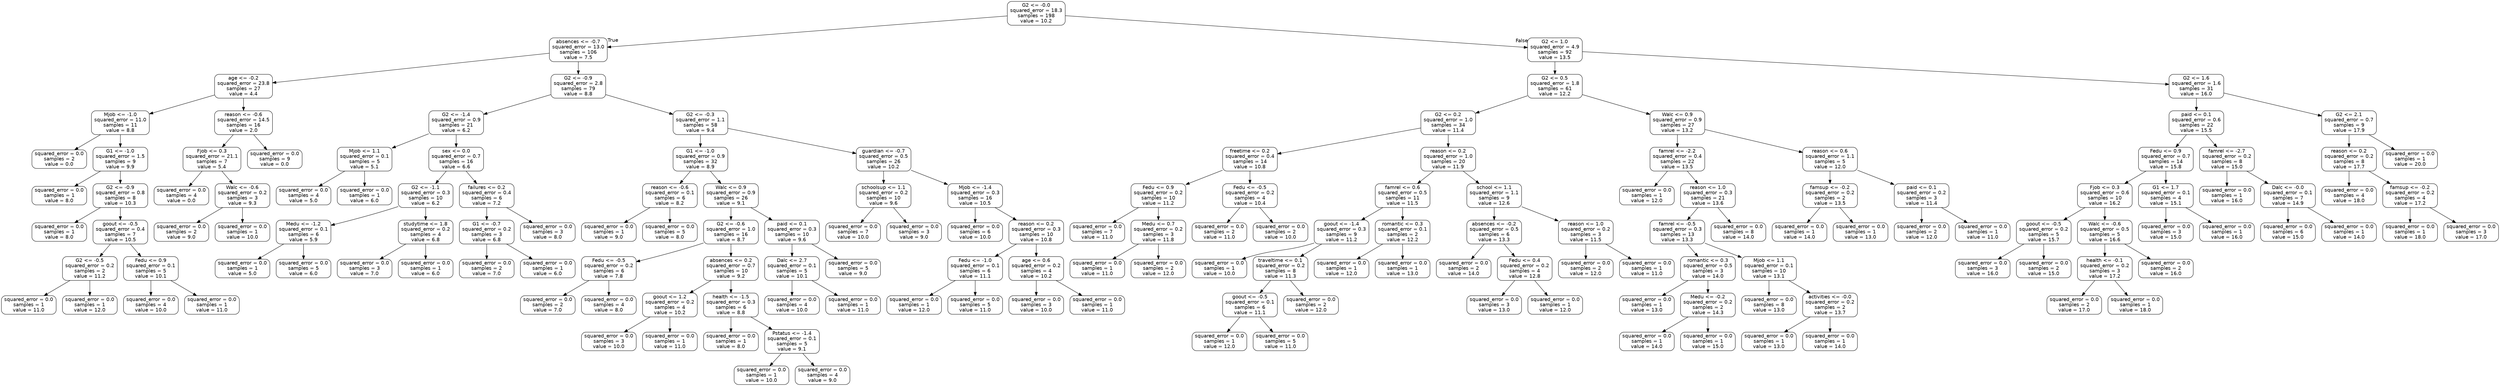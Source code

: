 digraph Tree {
node [shape=box, style="rounded", color="black", fontname="helvetica"] ;
edge [fontname="helvetica"] ;
0 [label="G2 <= -0.0\nsquared_error = 18.3\nsamples = 198\nvalue = 10.2"] ;
1 [label="absences <= -0.7\nsquared_error = 13.0\nsamples = 106\nvalue = 7.5"] ;
0 -> 1 [labeldistance=2.5, labelangle=45, headlabel="True"] ;
2 [label="age <= -0.2\nsquared_error = 23.8\nsamples = 27\nvalue = 4.4"] ;
1 -> 2 ;
3 [label="Mjob <= -1.0\nsquared_error = 11.0\nsamples = 11\nvalue = 8.8"] ;
2 -> 3 ;
4 [label="squared_error = 0.0\nsamples = 2\nvalue = 0.0"] ;
3 -> 4 ;
5 [label="G1 <= -1.0\nsquared_error = 1.5\nsamples = 9\nvalue = 9.9"] ;
3 -> 5 ;
6 [label="squared_error = 0.0\nsamples = 1\nvalue = 8.0"] ;
5 -> 6 ;
7 [label="G2 <= -0.9\nsquared_error = 0.8\nsamples = 8\nvalue = 10.3"] ;
5 -> 7 ;
8 [label="squared_error = 0.0\nsamples = 1\nvalue = 8.0"] ;
7 -> 8 ;
9 [label="goout <= -0.5\nsquared_error = 0.4\nsamples = 7\nvalue = 10.5"] ;
7 -> 9 ;
10 [label="G2 <= -0.5\nsquared_error = 0.2\nsamples = 2\nvalue = 11.2"] ;
9 -> 10 ;
11 [label="squared_error = 0.0\nsamples = 1\nvalue = 11.0"] ;
10 -> 11 ;
12 [label="squared_error = 0.0\nsamples = 1\nvalue = 12.0"] ;
10 -> 12 ;
13 [label="Fedu <= 0.9\nsquared_error = 0.1\nsamples = 5\nvalue = 10.1"] ;
9 -> 13 ;
14 [label="squared_error = 0.0\nsamples = 4\nvalue = 10.0"] ;
13 -> 14 ;
15 [label="squared_error = 0.0\nsamples = 1\nvalue = 11.0"] ;
13 -> 15 ;
16 [label="reason <= -0.6\nsquared_error = 14.5\nsamples = 16\nvalue = 2.0"] ;
2 -> 16 ;
17 [label="Fjob <= 0.3\nsquared_error = 21.1\nsamples = 7\nvalue = 5.4"] ;
16 -> 17 ;
18 [label="squared_error = 0.0\nsamples = 4\nvalue = 0.0"] ;
17 -> 18 ;
19 [label="Walc <= -0.6\nsquared_error = 0.2\nsamples = 3\nvalue = 9.3"] ;
17 -> 19 ;
20 [label="squared_error = 0.0\nsamples = 2\nvalue = 9.0"] ;
19 -> 20 ;
21 [label="squared_error = 0.0\nsamples = 1\nvalue = 10.0"] ;
19 -> 21 ;
22 [label="squared_error = 0.0\nsamples = 9\nvalue = 0.0"] ;
16 -> 22 ;
23 [label="G2 <= -0.9\nsquared_error = 2.8\nsamples = 79\nvalue = 8.8"] ;
1 -> 23 ;
24 [label="G2 <= -1.4\nsquared_error = 0.9\nsamples = 21\nvalue = 6.2"] ;
23 -> 24 ;
25 [label="Mjob <= 1.1\nsquared_error = 0.1\nsamples = 5\nvalue = 5.1"] ;
24 -> 25 ;
26 [label="squared_error = 0.0\nsamples = 4\nvalue = 5.0"] ;
25 -> 26 ;
27 [label="squared_error = 0.0\nsamples = 1\nvalue = 6.0"] ;
25 -> 27 ;
28 [label="sex <= 0.0\nsquared_error = 0.7\nsamples = 16\nvalue = 6.6"] ;
24 -> 28 ;
29 [label="G2 <= -1.1\nsquared_error = 0.3\nsamples = 10\nvalue = 6.2"] ;
28 -> 29 ;
30 [label="Medu <= -1.2\nsquared_error = 0.1\nsamples = 6\nvalue = 5.9"] ;
29 -> 30 ;
31 [label="squared_error = 0.0\nsamples = 1\nvalue = 5.0"] ;
30 -> 31 ;
32 [label="squared_error = 0.0\nsamples = 5\nvalue = 6.0"] ;
30 -> 32 ;
33 [label="studytime <= 1.8\nsquared_error = 0.2\nsamples = 4\nvalue = 6.8"] ;
29 -> 33 ;
34 [label="squared_error = 0.0\nsamples = 3\nvalue = 7.0"] ;
33 -> 34 ;
35 [label="squared_error = 0.0\nsamples = 1\nvalue = 6.0"] ;
33 -> 35 ;
36 [label="failures <= 0.2\nsquared_error = 0.4\nsamples = 6\nvalue = 7.2"] ;
28 -> 36 ;
37 [label="G1 <= -0.7\nsquared_error = 0.2\nsamples = 3\nvalue = 6.8"] ;
36 -> 37 ;
38 [label="squared_error = 0.0\nsamples = 2\nvalue = 7.0"] ;
37 -> 38 ;
39 [label="squared_error = 0.0\nsamples = 1\nvalue = 6.0"] ;
37 -> 39 ;
40 [label="squared_error = 0.0\nsamples = 3\nvalue = 8.0"] ;
36 -> 40 ;
41 [label="G2 <= -0.3\nsquared_error = 1.1\nsamples = 58\nvalue = 9.4"] ;
23 -> 41 ;
42 [label="G1 <= -1.0\nsquared_error = 0.9\nsamples = 32\nvalue = 8.9"] ;
41 -> 42 ;
43 [label="reason <= -0.6\nsquared_error = 0.1\nsamples = 6\nvalue = 8.2"] ;
42 -> 43 ;
44 [label="squared_error = 0.0\nsamples = 1\nvalue = 9.0"] ;
43 -> 44 ;
45 [label="squared_error = 0.0\nsamples = 5\nvalue = 8.0"] ;
43 -> 45 ;
46 [label="Walc <= 0.9\nsquared_error = 0.9\nsamples = 26\nvalue = 9.1"] ;
42 -> 46 ;
47 [label="G2 <= -0.6\nsquared_error = 1.0\nsamples = 16\nvalue = 8.7"] ;
46 -> 47 ;
48 [label="Fedu <= -0.5\nsquared_error = 0.2\nsamples = 6\nvalue = 7.8"] ;
47 -> 48 ;
49 [label="squared_error = 0.0\nsamples = 2\nvalue = 7.0"] ;
48 -> 49 ;
50 [label="squared_error = 0.0\nsamples = 4\nvalue = 8.0"] ;
48 -> 50 ;
51 [label="absences <= 0.2\nsquared_error = 0.7\nsamples = 10\nvalue = 9.2"] ;
47 -> 51 ;
52 [label="goout <= 1.2\nsquared_error = 0.2\nsamples = 4\nvalue = 10.2"] ;
51 -> 52 ;
53 [label="squared_error = 0.0\nsamples = 3\nvalue = 10.0"] ;
52 -> 53 ;
54 [label="squared_error = 0.0\nsamples = 1\nvalue = 11.0"] ;
52 -> 54 ;
55 [label="health <= -1.5\nsquared_error = 0.3\nsamples = 6\nvalue = 8.8"] ;
51 -> 55 ;
56 [label="squared_error = 0.0\nsamples = 1\nvalue = 8.0"] ;
55 -> 56 ;
57 [label="Pstatus <= -1.4\nsquared_error = 0.1\nsamples = 5\nvalue = 9.1"] ;
55 -> 57 ;
58 [label="squared_error = 0.0\nsamples = 1\nvalue = 10.0"] ;
57 -> 58 ;
59 [label="squared_error = 0.0\nsamples = 4\nvalue = 9.0"] ;
57 -> 59 ;
60 [label="paid <= 0.1\nsquared_error = 0.3\nsamples = 10\nvalue = 9.6"] ;
46 -> 60 ;
61 [label="Dalc <= 2.7\nsquared_error = 0.1\nsamples = 5\nvalue = 10.1"] ;
60 -> 61 ;
62 [label="squared_error = 0.0\nsamples = 4\nvalue = 10.0"] ;
61 -> 62 ;
63 [label="squared_error = 0.0\nsamples = 1\nvalue = 11.0"] ;
61 -> 63 ;
64 [label="squared_error = 0.0\nsamples = 5\nvalue = 9.0"] ;
60 -> 64 ;
65 [label="guardian <= -0.7\nsquared_error = 0.5\nsamples = 26\nvalue = 10.2"] ;
41 -> 65 ;
66 [label="schoolsup <= 1.1\nsquared_error = 0.2\nsamples = 10\nvalue = 9.6"] ;
65 -> 66 ;
67 [label="squared_error = 0.0\nsamples = 7\nvalue = 10.0"] ;
66 -> 67 ;
68 [label="squared_error = 0.0\nsamples = 3\nvalue = 9.0"] ;
66 -> 68 ;
69 [label="Mjob <= -1.4\nsquared_error = 0.3\nsamples = 16\nvalue = 10.5"] ;
65 -> 69 ;
70 [label="squared_error = 0.0\nsamples = 6\nvalue = 10.0"] ;
69 -> 70 ;
71 [label="reason <= 0.2\nsquared_error = 0.3\nsamples = 10\nvalue = 10.8"] ;
69 -> 71 ;
72 [label="Fedu <= -1.0\nsquared_error = 0.1\nsamples = 6\nvalue = 11.1"] ;
71 -> 72 ;
73 [label="squared_error = 0.0\nsamples = 1\nvalue = 12.0"] ;
72 -> 73 ;
74 [label="squared_error = 0.0\nsamples = 5\nvalue = 11.0"] ;
72 -> 74 ;
75 [label="age <= 0.6\nsquared_error = 0.2\nsamples = 4\nvalue = 10.2"] ;
71 -> 75 ;
76 [label="squared_error = 0.0\nsamples = 3\nvalue = 10.0"] ;
75 -> 76 ;
77 [label="squared_error = 0.0\nsamples = 1\nvalue = 11.0"] ;
75 -> 77 ;
78 [label="G2 <= 1.0\nsquared_error = 4.9\nsamples = 92\nvalue = 13.5"] ;
0 -> 78 [labeldistance=2.5, labelangle=-45, headlabel="False"] ;
79 [label="G2 <= 0.5\nsquared_error = 1.8\nsamples = 61\nvalue = 12.2"] ;
78 -> 79 ;
80 [label="G2 <= 0.2\nsquared_error = 1.0\nsamples = 34\nvalue = 11.4"] ;
79 -> 80 ;
81 [label="freetime <= 0.2\nsquared_error = 0.4\nsamples = 14\nvalue = 10.8"] ;
80 -> 81 ;
82 [label="Fedu <= 0.9\nsquared_error = 0.2\nsamples = 10\nvalue = 11.2"] ;
81 -> 82 ;
83 [label="squared_error = 0.0\nsamples = 7\nvalue = 11.0"] ;
82 -> 83 ;
84 [label="Medu <= 0.7\nsquared_error = 0.2\nsamples = 3\nvalue = 11.8"] ;
82 -> 84 ;
85 [label="squared_error = 0.0\nsamples = 1\nvalue = 11.0"] ;
84 -> 85 ;
86 [label="squared_error = 0.0\nsamples = 2\nvalue = 12.0"] ;
84 -> 86 ;
87 [label="Fedu <= -0.5\nsquared_error = 0.2\nsamples = 4\nvalue = 10.4"] ;
81 -> 87 ;
88 [label="squared_error = 0.0\nsamples = 2\nvalue = 11.0"] ;
87 -> 88 ;
89 [label="squared_error = 0.0\nsamples = 2\nvalue = 10.0"] ;
87 -> 89 ;
90 [label="reason <= 0.2\nsquared_error = 1.0\nsamples = 20\nvalue = 11.9"] ;
80 -> 90 ;
91 [label="famrel <= 0.6\nsquared_error = 0.5\nsamples = 11\nvalue = 11.5"] ;
90 -> 91 ;
92 [label="goout <= -1.4\nsquared_error = 0.3\nsamples = 9\nvalue = 11.2"] ;
91 -> 92 ;
93 [label="squared_error = 0.0\nsamples = 1\nvalue = 10.0"] ;
92 -> 93 ;
94 [label="traveltime <= 0.1\nsquared_error = 0.2\nsamples = 8\nvalue = 11.3"] ;
92 -> 94 ;
95 [label="goout <= -0.5\nsquared_error = 0.1\nsamples = 6\nvalue = 11.1"] ;
94 -> 95 ;
96 [label="squared_error = 0.0\nsamples = 1\nvalue = 12.0"] ;
95 -> 96 ;
97 [label="squared_error = 0.0\nsamples = 5\nvalue = 11.0"] ;
95 -> 97 ;
98 [label="squared_error = 0.0\nsamples = 2\nvalue = 12.0"] ;
94 -> 98 ;
99 [label="romantic <= 0.3\nsquared_error = 0.1\nsamples = 2\nvalue = 12.2"] ;
91 -> 99 ;
100 [label="squared_error = 0.0\nsamples = 1\nvalue = 12.0"] ;
99 -> 100 ;
101 [label="squared_error = 0.0\nsamples = 1\nvalue = 13.0"] ;
99 -> 101 ;
102 [label="school <= 1.1\nsquared_error = 1.1\nsamples = 9\nvalue = 12.6"] ;
90 -> 102 ;
103 [label="absences <= -0.2\nsquared_error = 0.5\nsamples = 6\nvalue = 13.3"] ;
102 -> 103 ;
104 [label="squared_error = 0.0\nsamples = 2\nvalue = 14.0"] ;
103 -> 104 ;
105 [label="Fedu <= 0.4\nsquared_error = 0.2\nsamples = 4\nvalue = 12.8"] ;
103 -> 105 ;
106 [label="squared_error = 0.0\nsamples = 3\nvalue = 13.0"] ;
105 -> 106 ;
107 [label="squared_error = 0.0\nsamples = 1\nvalue = 12.0"] ;
105 -> 107 ;
108 [label="reason <= 1.0\nsquared_error = 0.2\nsamples = 3\nvalue = 11.5"] ;
102 -> 108 ;
109 [label="squared_error = 0.0\nsamples = 2\nvalue = 12.0"] ;
108 -> 109 ;
110 [label="squared_error = 0.0\nsamples = 1\nvalue = 11.0"] ;
108 -> 110 ;
111 [label="Walc <= 0.9\nsquared_error = 0.9\nsamples = 27\nvalue = 13.2"] ;
79 -> 111 ;
112 [label="famrel <= -2.2\nsquared_error = 0.4\nsamples = 22\nvalue = 13.5"] ;
111 -> 112 ;
113 [label="squared_error = 0.0\nsamples = 1\nvalue = 12.0"] ;
112 -> 113 ;
114 [label="reason <= 1.0\nsquared_error = 0.3\nsamples = 21\nvalue = 13.6"] ;
112 -> 114 ;
115 [label="famrel <= -0.5\nsquared_error = 0.3\nsamples = 13\nvalue = 13.3"] ;
114 -> 115 ;
116 [label="romantic <= 0.3\nsquared_error = 0.5\nsamples = 3\nvalue = 14.0"] ;
115 -> 116 ;
117 [label="squared_error = 0.0\nsamples = 1\nvalue = 13.0"] ;
116 -> 117 ;
118 [label="Medu <= -0.2\nsquared_error = 0.2\nsamples = 2\nvalue = 14.3"] ;
116 -> 118 ;
119 [label="squared_error = 0.0\nsamples = 1\nvalue = 14.0"] ;
118 -> 119 ;
120 [label="squared_error = 0.0\nsamples = 1\nvalue = 15.0"] ;
118 -> 120 ;
121 [label="Mjob <= 1.1\nsquared_error = 0.1\nsamples = 10\nvalue = 13.1"] ;
115 -> 121 ;
122 [label="squared_error = 0.0\nsamples = 8\nvalue = 13.0"] ;
121 -> 122 ;
123 [label="activities <= -0.0\nsquared_error = 0.2\nsamples = 2\nvalue = 13.7"] ;
121 -> 123 ;
124 [label="squared_error = 0.0\nsamples = 1\nvalue = 13.0"] ;
123 -> 124 ;
125 [label="squared_error = 0.0\nsamples = 1\nvalue = 14.0"] ;
123 -> 125 ;
126 [label="squared_error = 0.0\nsamples = 8\nvalue = 14.0"] ;
114 -> 126 ;
127 [label="reason <= 0.6\nsquared_error = 1.1\nsamples = 5\nvalue = 12.0"] ;
111 -> 127 ;
128 [label="famsup <= -0.2\nsquared_error = 0.2\nsamples = 2\nvalue = 13.5"] ;
127 -> 128 ;
129 [label="squared_error = 0.0\nsamples = 1\nvalue = 14.0"] ;
128 -> 129 ;
130 [label="squared_error = 0.0\nsamples = 1\nvalue = 13.0"] ;
128 -> 130 ;
131 [label="paid <= 0.1\nsquared_error = 0.2\nsamples = 3\nvalue = 11.4"] ;
127 -> 131 ;
132 [label="squared_error = 0.0\nsamples = 2\nvalue = 12.0"] ;
131 -> 132 ;
133 [label="squared_error = 0.0\nsamples = 1\nvalue = 11.0"] ;
131 -> 133 ;
134 [label="G2 <= 1.6\nsquared_error = 1.6\nsamples = 31\nvalue = 16.0"] ;
78 -> 134 ;
135 [label="paid <= 0.1\nsquared_error = 0.6\nsamples = 22\nvalue = 15.5"] ;
134 -> 135 ;
136 [label="Fedu <= 0.9\nsquared_error = 0.7\nsamples = 14\nvalue = 15.8"] ;
135 -> 136 ;
137 [label="Fjob <= 0.3\nsquared_error = 0.6\nsamples = 10\nvalue = 16.2"] ;
136 -> 137 ;
138 [label="goout <= -0.5\nsquared_error = 0.2\nsamples = 5\nvalue = 15.7"] ;
137 -> 138 ;
139 [label="squared_error = 0.0\nsamples = 3\nvalue = 16.0"] ;
138 -> 139 ;
140 [label="squared_error = 0.0\nsamples = 2\nvalue = 15.0"] ;
138 -> 140 ;
141 [label="Walc <= -0.6\nsquared_error = 0.5\nsamples = 5\nvalue = 16.6"] ;
137 -> 141 ;
142 [label="health <= -0.1\nsquared_error = 0.2\nsamples = 3\nvalue = 17.2"] ;
141 -> 142 ;
143 [label="squared_error = 0.0\nsamples = 2\nvalue = 17.0"] ;
142 -> 143 ;
144 [label="squared_error = 0.0\nsamples = 1\nvalue = 18.0"] ;
142 -> 144 ;
145 [label="squared_error = 0.0\nsamples = 2\nvalue = 16.0"] ;
141 -> 145 ;
146 [label="G1 <= 1.7\nsquared_error = 0.1\nsamples = 4\nvalue = 15.1"] ;
136 -> 146 ;
147 [label="squared_error = 0.0\nsamples = 3\nvalue = 15.0"] ;
146 -> 147 ;
148 [label="squared_error = 0.0\nsamples = 1\nvalue = 16.0"] ;
146 -> 148 ;
149 [label="famrel <= -2.7\nsquared_error = 0.2\nsamples = 8\nvalue = 15.0"] ;
135 -> 149 ;
150 [label="squared_error = 0.0\nsamples = 1\nvalue = 16.0"] ;
149 -> 150 ;
151 [label="Dalc <= -0.0\nsquared_error = 0.1\nsamples = 7\nvalue = 14.9"] ;
149 -> 151 ;
152 [label="squared_error = 0.0\nsamples = 6\nvalue = 15.0"] ;
151 -> 152 ;
153 [label="squared_error = 0.0\nsamples = 1\nvalue = 14.0"] ;
151 -> 153 ;
154 [label="G2 <= 2.1\nsquared_error = 0.7\nsamples = 9\nvalue = 17.9"] ;
134 -> 154 ;
155 [label="reason <= 0.2\nsquared_error = 0.2\nsamples = 8\nvalue = 17.7"] ;
154 -> 155 ;
156 [label="squared_error = 0.0\nsamples = 4\nvalue = 18.0"] ;
155 -> 156 ;
157 [label="famsup <= -0.2\nsquared_error = 0.2\nsamples = 4\nvalue = 17.2"] ;
155 -> 157 ;
158 [label="squared_error = 0.0\nsamples = 1\nvalue = 18.0"] ;
157 -> 158 ;
159 [label="squared_error = 0.0\nsamples = 3\nvalue = 17.0"] ;
157 -> 159 ;
160 [label="squared_error = 0.0\nsamples = 1\nvalue = 20.0"] ;
154 -> 160 ;
}